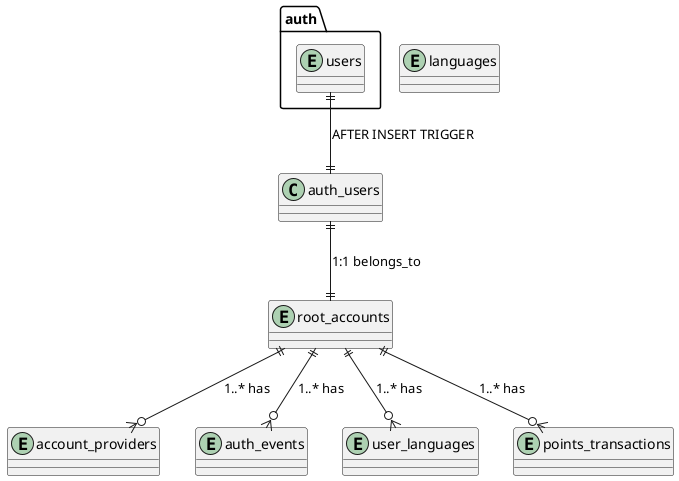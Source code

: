 @startuml 現在のER図関連図
' Relations-only ER diagram (各テーブルのカラムは省略)

entity auth.users
entity root_accounts
entity account_providers
entity auth_events
entity user_languages
entity languages
entity points_transactions

' Relationships
auth.users ||--||auth_users : "AFTER INSERT TRIGGER"
auth_users ||--||  root_accounts: "1:1 belongs_to"

root_accounts ||--o{ account_providers : "1..* has"
root_accounts ||--o{ auth_events : "1..* has"
root_accounts ||--o{ user_languages : "1..* has"
root_accounts ||--o{ points_transactions : "1..* has"



@enduml
